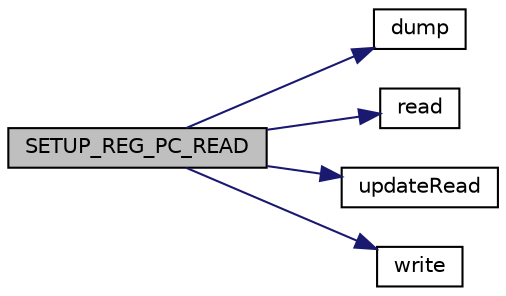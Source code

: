 digraph "SETUP_REG_PC_READ"
{
  edge [fontname="Helvetica",fontsize="10",labelfontname="Helvetica",labelfontsize="10"];
  node [fontname="Helvetica",fontsize="10",shape=record];
  rankdir="LR";
  Node11 [label="SETUP_REG_PC_READ",height=0.2,width=0.4,color="black", fillcolor="grey75", style="filled", fontcolor="black"];
  Node11 -> Node12 [color="midnightblue",fontsize="10",style="solid",fontname="Helvetica"];
  Node12 [label="dump",height=0.2,width=0.4,color="black", fillcolor="white", style="filled",URL="$d4/d1f/system__common__registers_8h.html#a5ef79f79723cddd5234dc46d851bc381"];
  Node11 -> Node13 [color="midnightblue",fontsize="10",style="solid",fontname="Helvetica"];
  Node13 [label="read",height=0.2,width=0.4,color="black", fillcolor="white", style="filled",URL="$d4/d1f/system__common__registers_8h.html#a2c76dbf050afa9ab8abee9ae0302150e"];
  Node11 -> Node14 [color="midnightblue",fontsize="10",style="solid",fontname="Helvetica"];
  Node14 [label="updateRead",height=0.2,width=0.4,color="black", fillcolor="white", style="filled",URL="$d4/d1f/system__common__registers_8h.html#af2143aea21560fb64a920e9dd421d060"];
  Node11 -> Node15 [color="midnightblue",fontsize="10",style="solid",fontname="Helvetica"];
  Node15 [label="write",height=0.2,width=0.4,color="black", fillcolor="white", style="filled",URL="$d4/d1f/system__common__registers_8h.html#a1b0b8be141a47a8a7fcb470b2f68aabe"];
}
